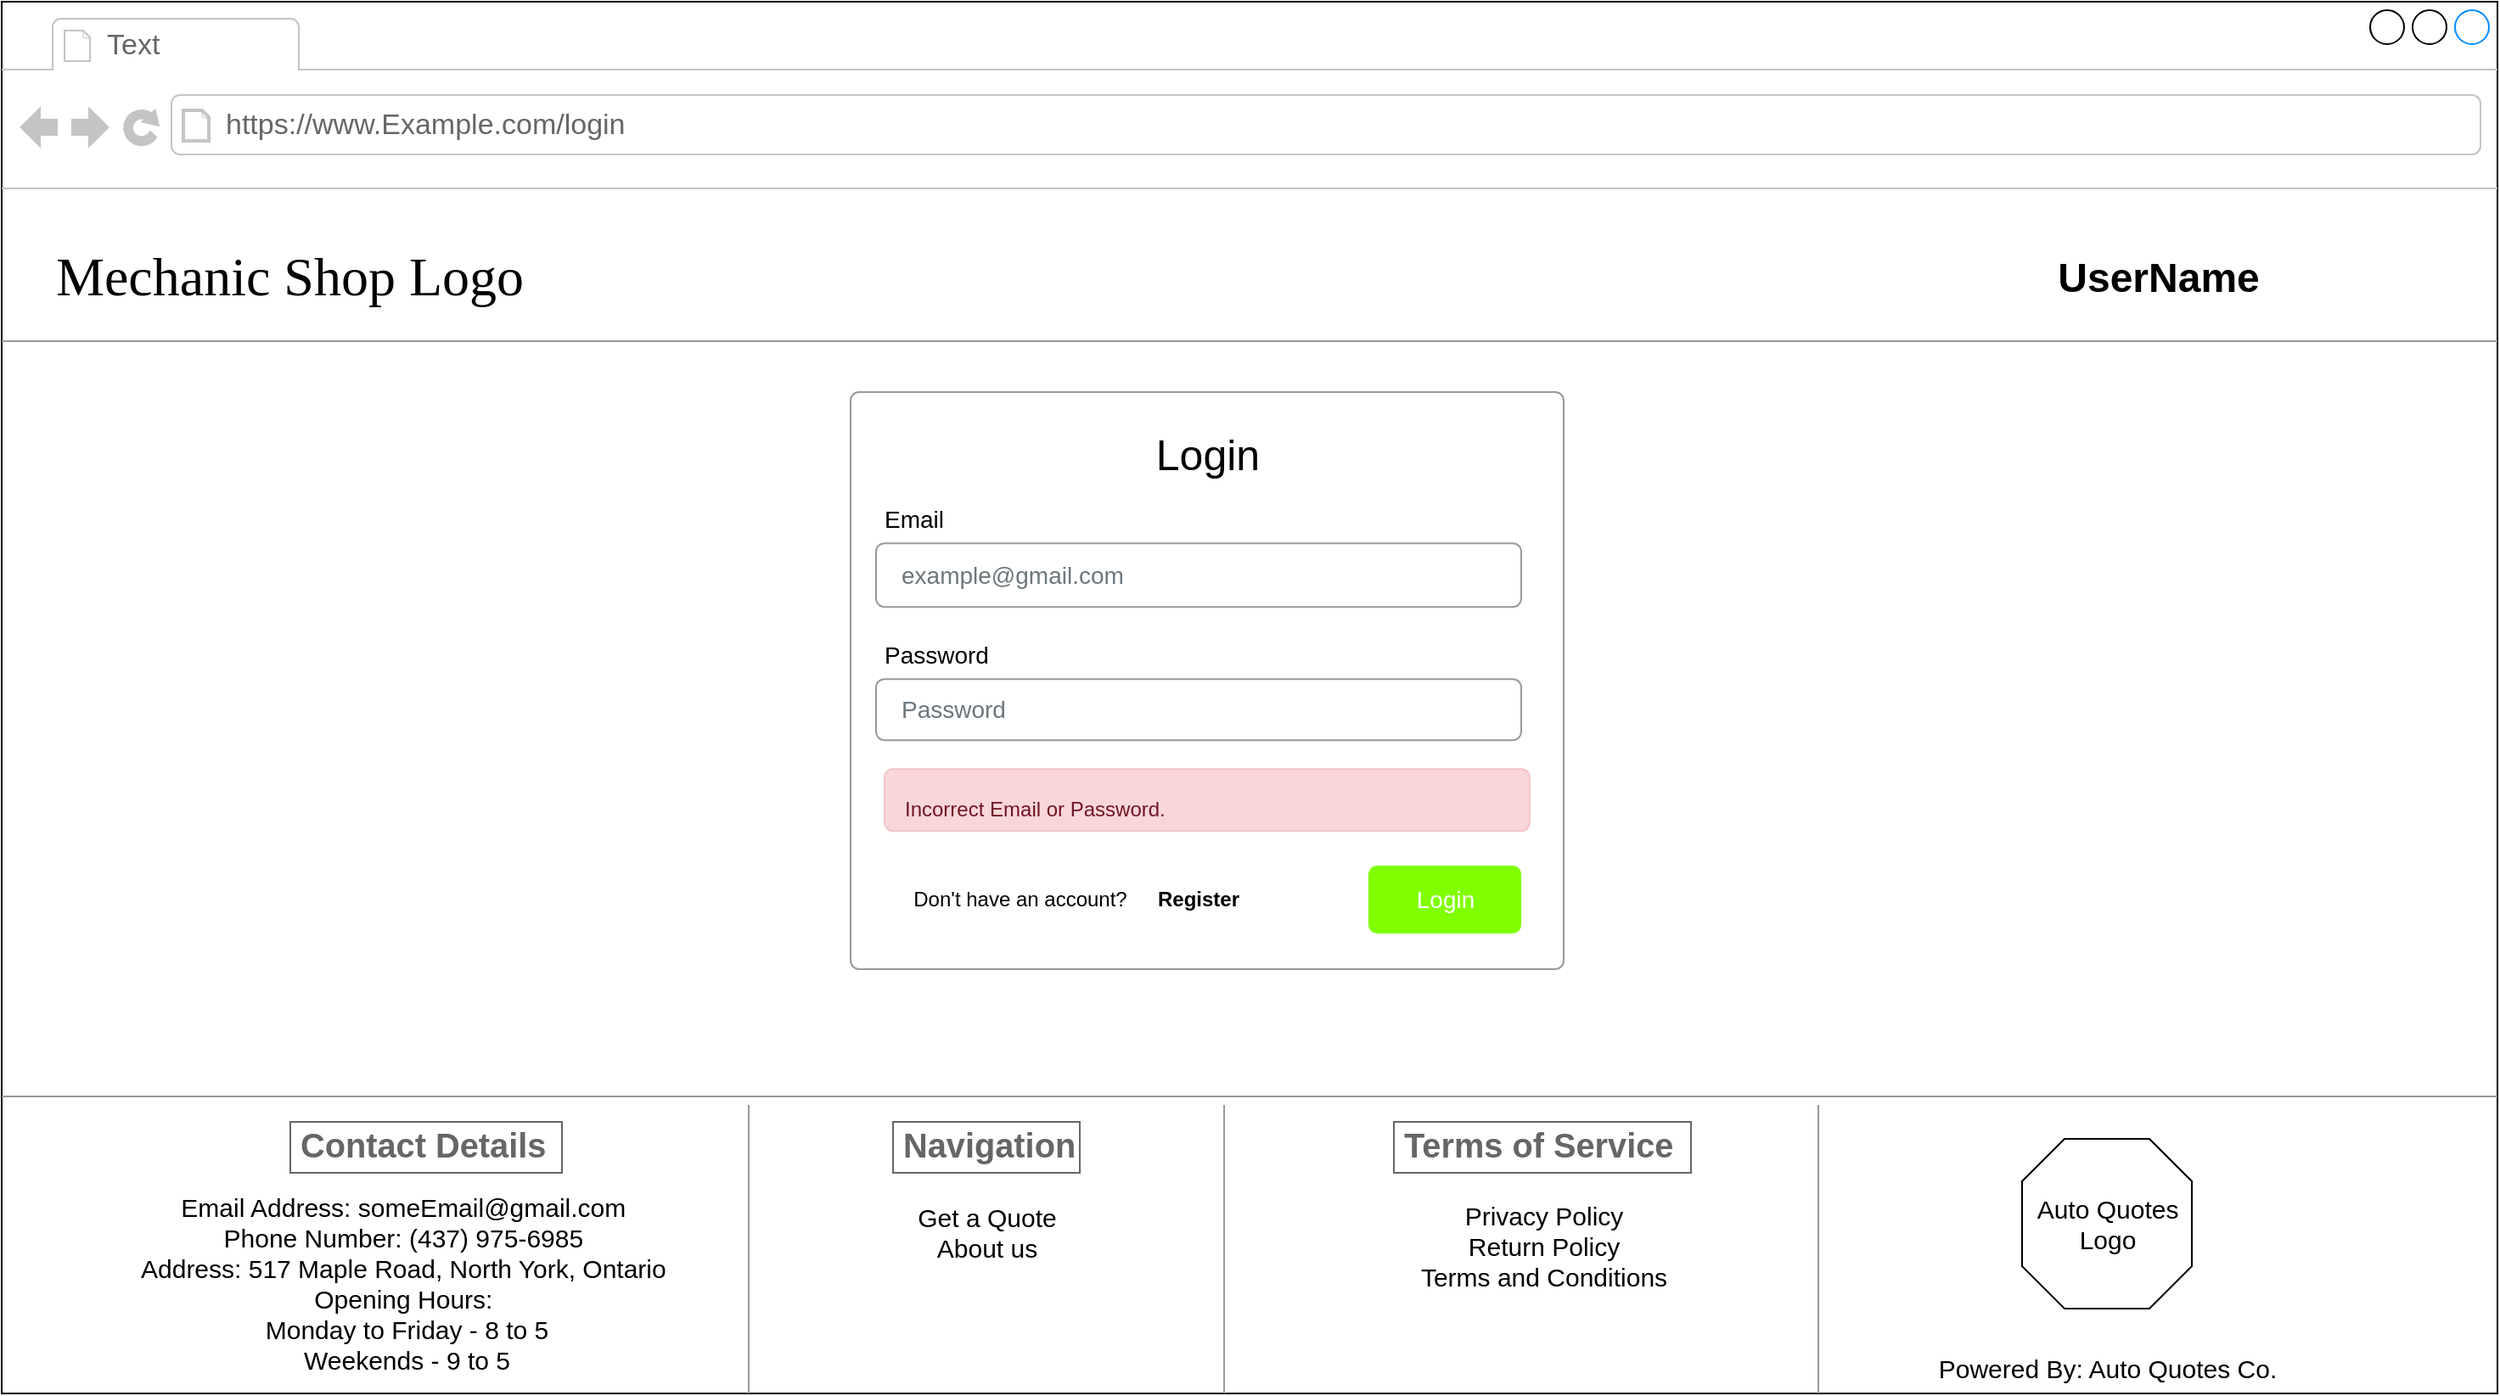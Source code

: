 <mxfile version="20.4.0" type="github">
  <diagram id="AKhVdlpeZ4rU74z41cKD" name="Page-1">
    <mxGraphModel dx="1611" dy="895" grid="1" gridSize="10" guides="1" tooltips="1" connect="1" arrows="1" fold="1" page="1" pageScale="1" pageWidth="850" pageHeight="1100" math="0" shadow="0">
      <root>
        <mxCell id="0" />
        <mxCell id="1" parent="0" />
        <mxCell id="D5iM0X9zBDPRsC4shFqq-1" value="" style="strokeWidth=1;shadow=0;dashed=0;align=left;html=1;shape=mxgraph.mockup.containers.browserWindow;rSize=0;mainText=,;recursiveResize=0;rounded=0;labelBackgroundColor=none;fontFamily=Verdana;fontSize=12;deletable=0;movable=0;" parent="1" vertex="1">
          <mxGeometry x="70" y="60" width="1470" height="820" as="geometry" />
        </mxCell>
        <mxCell id="D5iM0X9zBDPRsC4shFqq-2" value="Text" style="strokeWidth=1;shadow=0;dashed=0;align=center;html=1;shape=mxgraph.mockup.containers.anchor;fontSize=17;fontColor=#666666;align=left;" parent="D5iM0X9zBDPRsC4shFqq-1" vertex="1">
          <mxGeometry x="60" y="12" width="150" height="28" as="geometry" />
        </mxCell>
        <mxCell id="D5iM0X9zBDPRsC4shFqq-3" value="https://www.Example.com/login" style="strokeWidth=1;shadow=0;dashed=0;align=center;html=1;shape=mxgraph.mockup.containers.anchor;rSize=0;fontSize=17;fontColor=#666666;align=left;" parent="D5iM0X9zBDPRsC4shFqq-1" vertex="1">
          <mxGeometry x="130" y="60" width="300" height="26" as="geometry" />
        </mxCell>
        <mxCell id="D5iM0X9zBDPRsC4shFqq-4" value="&lt;font style=&quot;font-size: 32px;&quot;&gt;Mechanic Shop Logo&lt;/font&gt;" style="text;html=1;points=[];align=left;verticalAlign=top;spacingTop=-4;fontSize=30;fontFamily=Verdana" parent="D5iM0X9zBDPRsC4shFqq-1" vertex="1">
          <mxGeometry x="30" y="140" width="340" height="50" as="geometry" />
        </mxCell>
        <mxCell id="D5iM0X9zBDPRsC4shFqq-5" value="" style="verticalLabelPosition=bottom;shadow=0;dashed=0;align=center;html=1;verticalAlign=top;strokeWidth=1;shape=mxgraph.mockup.markup.line;strokeColor=#999999;rounded=0;labelBackgroundColor=none;fillColor=#ffffff;fontFamily=Verdana;fontSize=12;fontColor=#000000;" parent="D5iM0X9zBDPRsC4shFqq-1" vertex="1">
          <mxGeometry y="190" width="1470" height="20" as="geometry" />
        </mxCell>
        <mxCell id="D5iM0X9zBDPRsC4shFqq-6" value="" style="html=1;shadow=0;dashed=0;shape=mxgraph.bootstrap.rrect;rSize=5;fillColor=#ffffff;strokeColor=#999999;" parent="D5iM0X9zBDPRsC4shFqq-1" vertex="1">
          <mxGeometry x="500" y="230" width="420" height="340" as="geometry" />
        </mxCell>
        <mxCell id="D5iM0X9zBDPRsC4shFqq-16" value="example@gmail.com" style="html=1;shadow=0;dashed=0;shape=mxgraph.bootstrap.rrect;rSize=5;fillColor=none;strokeColor=#999999;align=left;spacing=15;fontSize=14;fontColor=#6C767D;" parent="D5iM0X9zBDPRsC4shFqq-1" vertex="1">
          <mxGeometry x="515" y="319.07" width="380" height="37.5" as="geometry" />
        </mxCell>
        <mxCell id="D5iM0X9zBDPRsC4shFqq-15" value="Email" style="fillColor=none;strokeColor=none;align=left;spacing=20;fontSize=14;" parent="D5iM0X9zBDPRsC4shFqq-1" vertex="1">
          <mxGeometry x="500" y="289.072" width="220" height="30.0" as="geometry" />
        </mxCell>
        <mxCell id="D5iM0X9zBDPRsC4shFqq-12" value="&lt;font style=&quot;font-size: 25px;&quot;&gt;Login&lt;/font&gt;" style="text;html=1;strokeColor=none;fillColor=none;align=center;verticalAlign=middle;whiteSpace=wrap;rounded=0;" parent="D5iM0X9zBDPRsC4shFqq-1" vertex="1">
          <mxGeometry x="637.5" y="250.0" width="145" height="31.395" as="geometry" />
        </mxCell>
        <mxCell id="D5iM0X9zBDPRsC4shFqq-17" value="Password" style="fillColor=none;strokeColor=none;align=left;spacing=20;fontSize=14;" parent="D5iM0X9zBDPRsC4shFqq-1" vertex="1">
          <mxGeometry x="500" y="369.072" width="220" height="30.0" as="geometry" />
        </mxCell>
        <mxCell id="D5iM0X9zBDPRsC4shFqq-18" value="Password" style="html=1;shadow=0;dashed=0;shape=mxgraph.bootstrap.rrect;rSize=5;fillColor=none;strokeColor=#999999;align=left;spacing=15;fontSize=14;fontColor=#6C767D;" parent="D5iM0X9zBDPRsC4shFqq-1" vertex="1">
          <mxGeometry x="515" y="399.07" width="380" height="36" as="geometry" />
        </mxCell>
        <mxCell id="D5iM0X9zBDPRsC4shFqq-21" value="&lt;font style=&quot;font-size: 12px; line-height: 1.2;&quot;&gt;Incorrect Email or Password.&lt;/font&gt;" style="html=1;shadow=0;dashed=0;shape=mxgraph.bootstrap.rrect;rSize=5;strokeColor=#F4C5CB;strokeWidth=1;fillColor=#F8D6DA;fontColor=#711623;whiteSpace=wrap;align=left;verticalAlign=middle;spacingLeft=10;fontSize=25;" parent="D5iM0X9zBDPRsC4shFqq-1" vertex="1">
          <mxGeometry x="520" y="452.07" width="380" height="36.51" as="geometry" />
        </mxCell>
        <mxCell id="D5iM0X9zBDPRsC4shFqq-22" value="Don&#39;t have an account?" style="text;html=1;strokeColor=none;fillColor=none;align=center;verticalAlign=middle;whiteSpace=wrap;rounded=0;" parent="D5iM0X9zBDPRsC4shFqq-1" vertex="1">
          <mxGeometry x="515" y="519.067" width="170" height="19.014" as="geometry" />
        </mxCell>
        <mxCell id="D5iM0X9zBDPRsC4shFqq-23" value="&lt;b&gt;Register&lt;/b&gt;" style="text;html=1;strokeColor=none;fillColor=none;align=center;verticalAlign=middle;whiteSpace=wrap;rounded=0;" parent="D5iM0X9zBDPRsC4shFqq-1" vertex="1">
          <mxGeometry x="675" y="519.067" width="60" height="19.014" as="geometry" />
        </mxCell>
        <mxCell id="D5iM0X9zBDPRsC4shFqq-11" value="Login" style="html=1;shadow=0;dashed=0;shape=mxgraph.bootstrap.rrect;rSize=5;fillColor=#80FF00;strokeColor=none;align=center;fontSize=14;fontColor=#FFFFFF;" parent="D5iM0X9zBDPRsC4shFqq-1" vertex="1">
          <mxGeometry width="90" height="40" relative="1" as="geometry">
            <mxPoint x="805" y="509" as="offset" />
          </mxGeometry>
        </mxCell>
        <mxCell id="cFUKvSRAnD4pRd3IyLYO-1" value="" style="verticalLabelPosition=bottom;shadow=0;dashed=0;align=center;html=1;verticalAlign=top;strokeWidth=1;shape=mxgraph.mockup.markup.line;strokeColor=#999999;rounded=0;labelBackgroundColor=none;fillColor=#ffffff;fontFamily=Verdana;fontSize=12;fontColor=#000000;" parent="D5iM0X9zBDPRsC4shFqq-1" vertex="1">
          <mxGeometry y="635" width="1470" height="20" as="geometry" />
        </mxCell>
        <mxCell id="cFUKvSRAnD4pRd3IyLYO-2" value="&lt;h3&gt;Contact Details&lt;/h3&gt;" style="strokeWidth=1;shadow=0;dashed=0;align=center;html=1;shape=mxgraph.mockup.text.textBox;fontColor=#666666;align=left;fontSize=17;spacingLeft=4;spacingTop=-3;strokeColor=#666666;mainText=" parent="D5iM0X9zBDPRsC4shFqq-1" vertex="1">
          <mxGeometry x="170" y="660" width="160" height="30" as="geometry" />
        </mxCell>
        <mxCell id="cFUKvSRAnD4pRd3IyLYO-3" value="&lt;div style=&quot;text-align: center;&quot;&gt;&lt;span style=&quot;font-size: 15px; background-color: initial;&quot;&gt;Email Address: someEmail@gmail.com&lt;/span&gt;&lt;/div&gt;&lt;font style=&quot;font-size: 15px;&quot;&gt;&lt;div style=&quot;text-align: center;&quot;&gt;&lt;span style=&quot;background-color: initial;&quot;&gt;Phone Number: (437) 975-6985&lt;/span&gt;&lt;/div&gt;&lt;div style=&quot;text-align: center;&quot;&gt;&lt;span style=&quot;background-color: initial;&quot;&gt;Address: 517 Maple Road, North York, Ontario&lt;/span&gt;&lt;/div&gt;&lt;div style=&quot;text-align: center;&quot;&gt;&lt;span style=&quot;background-color: initial;&quot;&gt;Opening Hours:&lt;/span&gt;&lt;/div&gt;&lt;span style=&quot;white-space: pre;&quot;&gt;&lt;div style=&quot;text-align: center;&quot;&gt;&lt;span style=&quot;background-color: initial;&quot;&gt; &lt;/span&gt;&lt;span style=&quot;background-color: initial; white-space: normal;&quot;&gt;Monday to Friday - 8 to 5&lt;/span&gt;&lt;/div&gt;&lt;/span&gt;&lt;span style=&quot;white-space: pre;&quot;&gt;&lt;div style=&quot;text-align: center;&quot;&gt;&lt;span style=&quot;background-color: initial;&quot;&gt; &lt;/span&gt;&lt;span style=&quot;background-color: initial; white-space: normal;&quot;&gt;Weekends - 9 to 5&lt;/span&gt;&lt;/div&gt;&lt;/span&gt;&lt;/font&gt;" style="text;spacingTop=-5;whiteSpace=wrap;html=1;align=left;fontSize=12;fontFamily=Helvetica;fillColor=none;strokeColor=none;" parent="D5iM0X9zBDPRsC4shFqq-1" vertex="1">
          <mxGeometry x="80" y="700" width="360" height="100" as="geometry" />
        </mxCell>
        <mxCell id="cFUKvSRAnD4pRd3IyLYO-4" value="" style="verticalLabelPosition=bottom;shadow=0;dashed=0;align=center;html=1;verticalAlign=top;strokeWidth=1;shape=mxgraph.mockup.markup.line;strokeColor=#999999;direction=north;fontSize=32;" parent="D5iM0X9zBDPRsC4shFqq-1" vertex="1">
          <mxGeometry x="430" y="650" width="20" height="170" as="geometry" />
        </mxCell>
        <mxCell id="cFUKvSRAnD4pRd3IyLYO-5" value="Powered By: Auto Quotes Co." style="text;html=1;align=center;verticalAlign=middle;resizable=0;points=[];autosize=1;strokeColor=none;fillColor=none;fontSize=15;" parent="D5iM0X9zBDPRsC4shFqq-1" vertex="1">
          <mxGeometry x="1130" y="790" width="220" height="30" as="geometry" />
        </mxCell>
        <mxCell id="cFUKvSRAnD4pRd3IyLYO-6" value="&lt;h3&gt;Terms of Service&lt;/h3&gt;" style="strokeWidth=1;shadow=0;dashed=0;align=center;html=1;shape=mxgraph.mockup.text.textBox;fontColor=#666666;align=left;fontSize=17;spacingLeft=4;spacingTop=-3;strokeColor=#666666;mainText=" parent="D5iM0X9zBDPRsC4shFqq-1" vertex="1">
          <mxGeometry x="820" y="660" width="175" height="30" as="geometry" />
        </mxCell>
        <mxCell id="cFUKvSRAnD4pRd3IyLYO-7" value="Privacy Policy&lt;br&gt;Return Policy&lt;br&gt;Terms and Conditions" style="text;html=1;align=center;verticalAlign=top;resizable=0;points=[];autosize=1;strokeColor=none;fillColor=none;fontSize=15;" parent="D5iM0X9zBDPRsC4shFqq-1" vertex="1">
          <mxGeometry x="822.5" y="700" width="170" height="70" as="geometry" />
        </mxCell>
        <mxCell id="cFUKvSRAnD4pRd3IyLYO-8" value="" style="verticalLabelPosition=bottom;verticalAlign=top;html=1;shape=mxgraph.basic.polygon;polyCoords=[[0.25,0],[0.75,0],[1,0.25],[1,0.75],[0.75,1],[0.25,1],[0,0.75],[0,0.25]];polyline=0;fontSize=15;" parent="D5iM0X9zBDPRsC4shFqq-1" vertex="1">
          <mxGeometry x="1190" y="670" width="100" height="100" as="geometry" />
        </mxCell>
        <mxCell id="cFUKvSRAnD4pRd3IyLYO-9" value="Auto Quotes&lt;br&gt;Logo" style="text;html=1;align=center;verticalAlign=middle;resizable=0;points=[];autosize=1;strokeColor=none;fillColor=none;fontSize=15;" parent="D5iM0X9zBDPRsC4shFqq-1" vertex="1">
          <mxGeometry x="1185" y="695" width="110" height="50" as="geometry" />
        </mxCell>
        <mxCell id="cFUKvSRAnD4pRd3IyLYO-10" value="" style="verticalLabelPosition=bottom;shadow=0;dashed=0;align=center;html=1;verticalAlign=top;strokeWidth=1;shape=mxgraph.mockup.markup.line;strokeColor=#999999;direction=north;fontSize=15;" parent="D5iM0X9zBDPRsC4shFqq-1" vertex="1">
          <mxGeometry x="710" y="650" width="20" height="170" as="geometry" />
        </mxCell>
        <mxCell id="cFUKvSRAnD4pRd3IyLYO-11" value="&lt;h3&gt;Navigation&lt;/h3&gt;" style="strokeWidth=1;shadow=0;dashed=0;align=center;html=1;shape=mxgraph.mockup.text.textBox;fontColor=#666666;align=left;fontSize=17;spacingLeft=4;spacingTop=-3;strokeColor=#666666;mainText=" parent="D5iM0X9zBDPRsC4shFqq-1" vertex="1">
          <mxGeometry x="525" y="660" width="110" height="30" as="geometry" />
        </mxCell>
        <mxCell id="cFUKvSRAnD4pRd3IyLYO-12" value="" style="verticalLabelPosition=bottom;shadow=0;dashed=0;align=center;html=1;verticalAlign=top;strokeWidth=1;shape=mxgraph.mockup.markup.line;strokeColor=#999999;direction=north;fontSize=15;" parent="D5iM0X9zBDPRsC4shFqq-1" vertex="1">
          <mxGeometry x="1060" y="650" width="20" height="170" as="geometry" />
        </mxCell>
        <mxCell id="cFUKvSRAnD4pRd3IyLYO-13" value="Get a Quote&lt;br&gt;About us" style="text;html=1;align=center;verticalAlign=middle;resizable=0;points=[];autosize=1;strokeColor=none;fillColor=none;fontSize=15;" parent="D5iM0X9zBDPRsC4shFqq-1" vertex="1">
          <mxGeometry x="525" y="700" width="110" height="50" as="geometry" />
        </mxCell>
        <mxCell id="cFUKvSRAnD4pRd3IyLYO-14" value="" style="shape=image;html=1;verticalAlign=top;verticalLabelPosition=bottom;labelBackgroundColor=#ffffff;imageAspect=0;aspect=fixed;image=https://cdn3.iconfinder.com/data/icons/essential-rounded/64/Rounded-31-128.png" parent="D5iM0X9zBDPRsC4shFqq-1" vertex="1">
          <mxGeometry x="1350" y="140.5" width="44" height="44" as="geometry" />
        </mxCell>
        <mxCell id="cFUKvSRAnD4pRd3IyLYO-15" value="" style="shape=image;html=1;verticalAlign=top;verticalLabelPosition=bottom;labelBackgroundColor=#ffffff;imageAspect=0;aspect=fixed;image=https://cdn3.iconfinder.com/data/icons/user-interface-169/32/login-128.png" parent="D5iM0X9zBDPRsC4shFqq-1" vertex="1">
          <mxGeometry x="1400" y="140" width="45" height="45" as="geometry" />
        </mxCell>
        <mxCell id="cFUKvSRAnD4pRd3IyLYO-16" value="UserName" style="text;strokeColor=none;fillColor=none;html=1;fontSize=24;fontStyle=1;verticalAlign=middle;align=center;" parent="D5iM0X9zBDPRsC4shFqq-1" vertex="1">
          <mxGeometry x="1210" y="142.5" width="120" height="40" as="geometry" />
        </mxCell>
      </root>
    </mxGraphModel>
  </diagram>
</mxfile>
